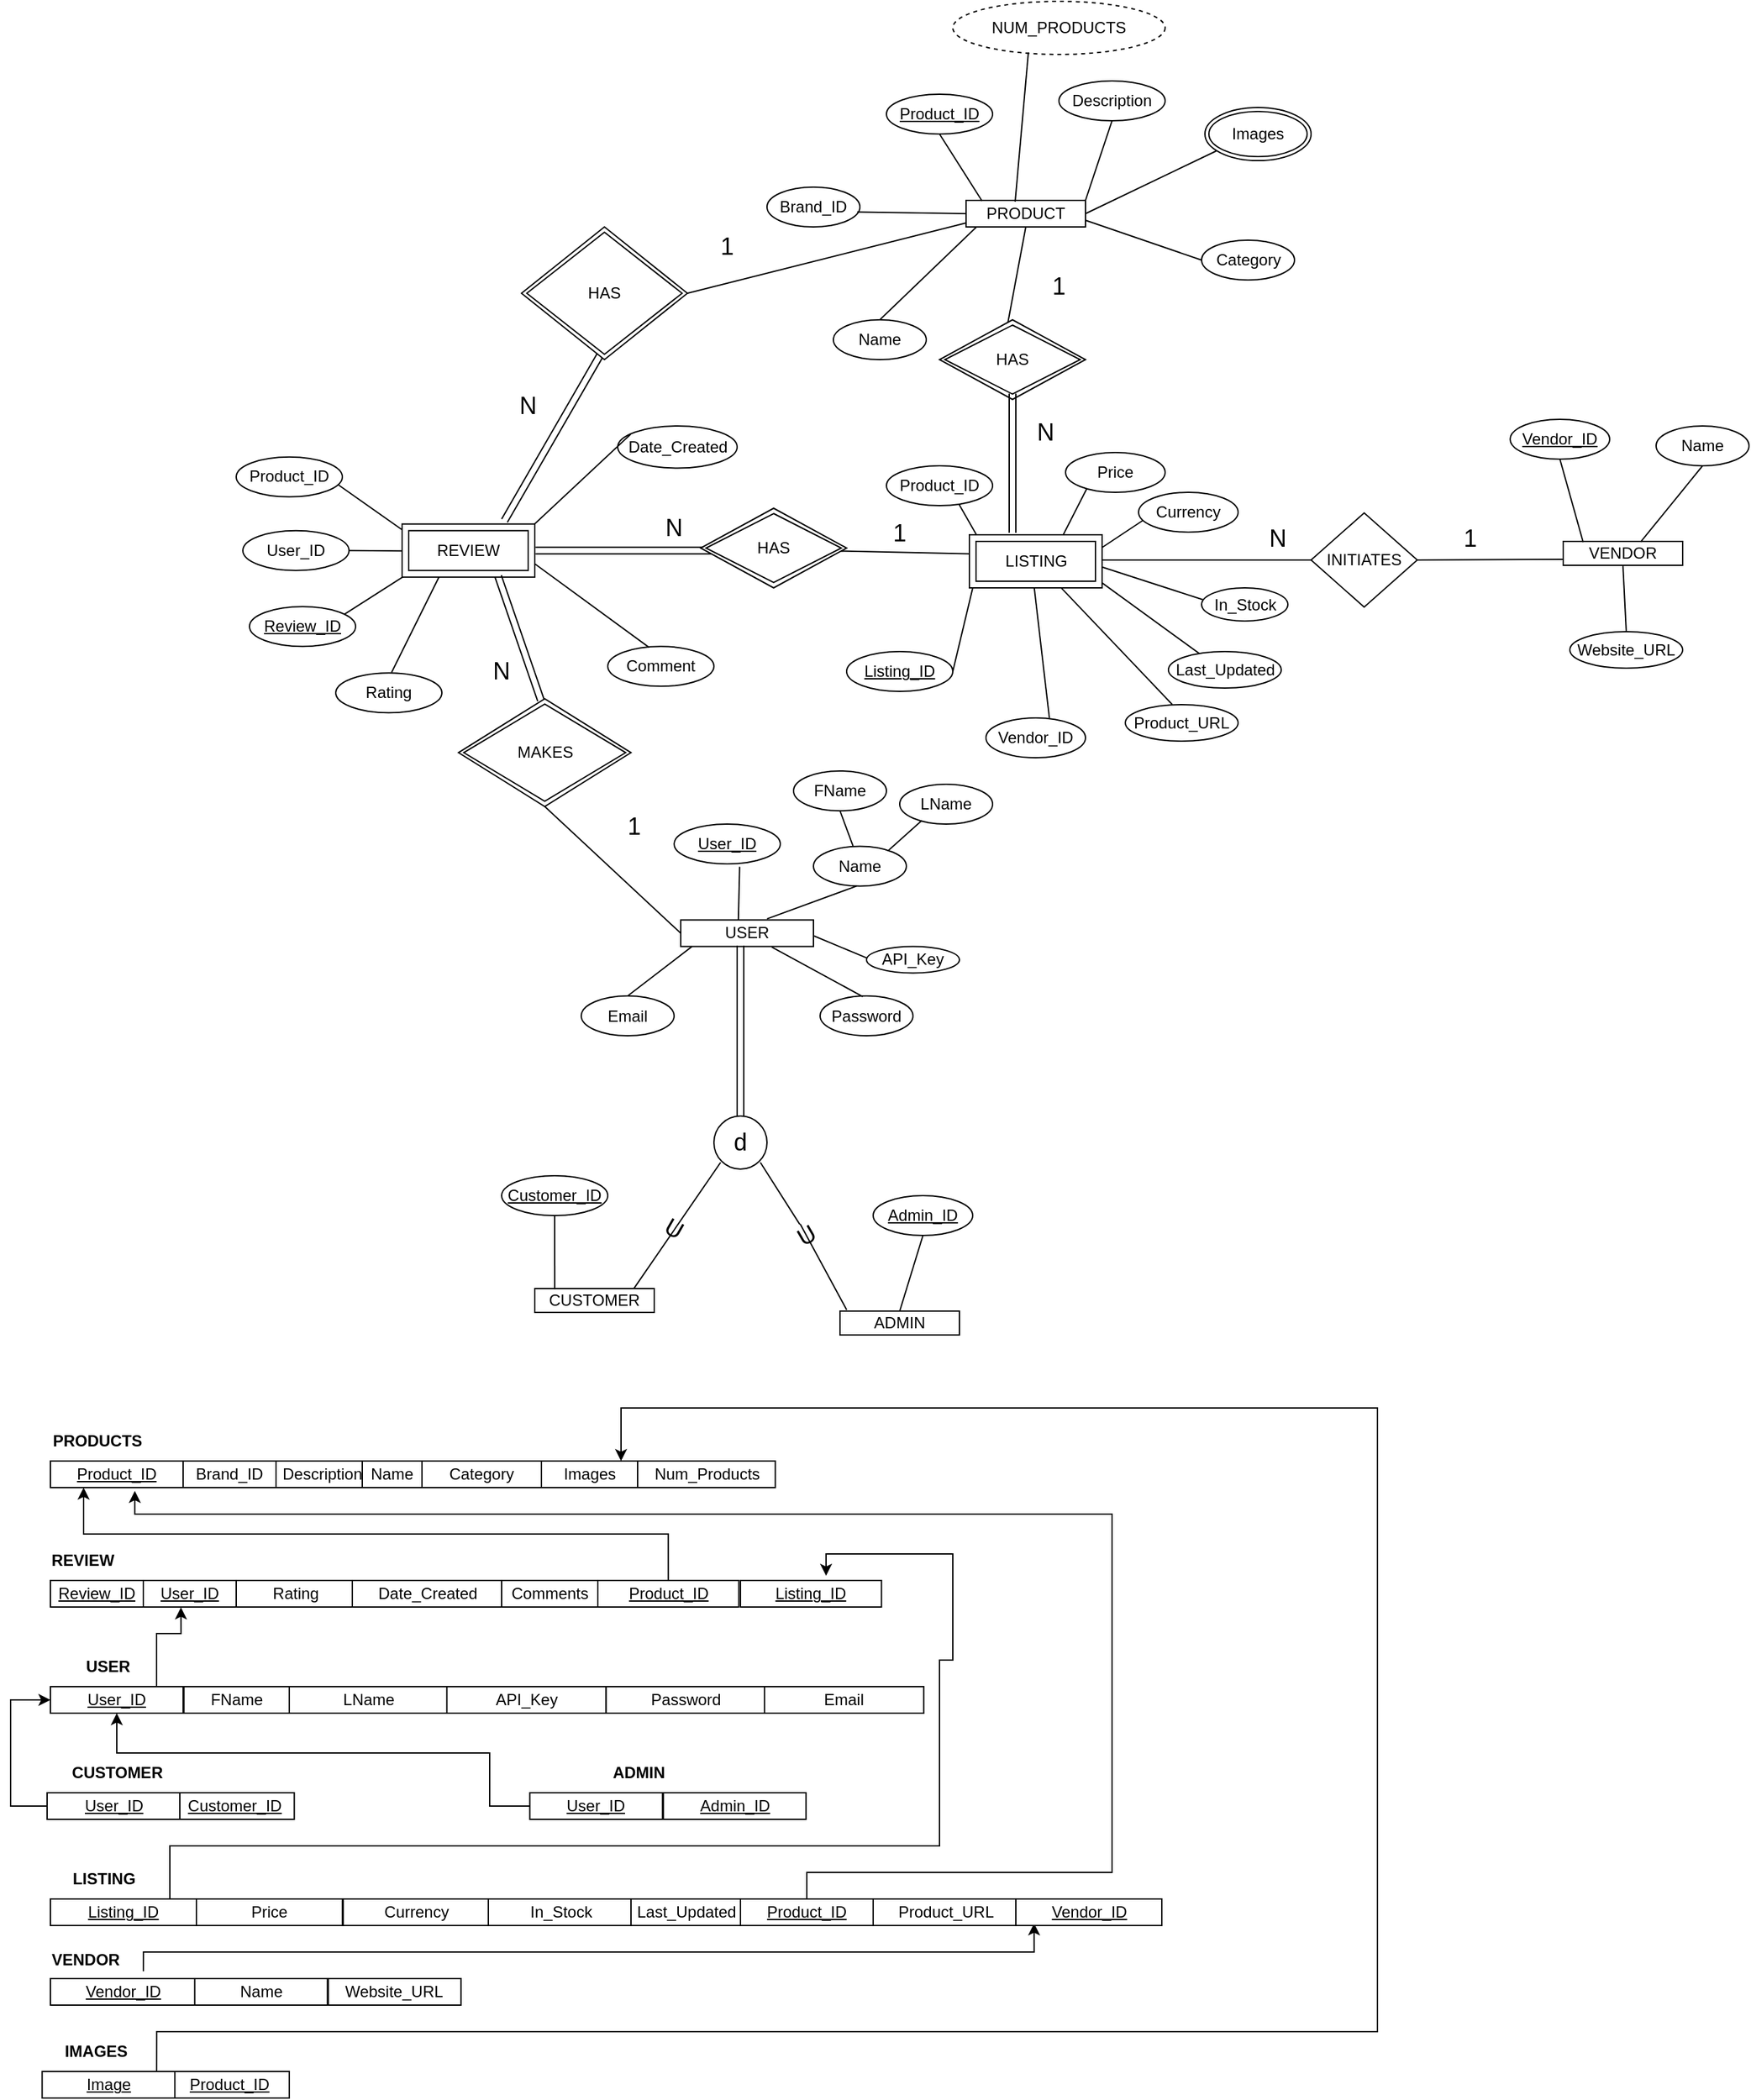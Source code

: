 <mxfile version="26.0.15">
  <diagram name="Page-1" id="gy7M4bmDHyXo7VOeL3Qt">
    <mxGraphModel dx="3241" dy="1296" grid="1" gridSize="10" guides="1" tooltips="1" connect="1" arrows="1" fold="1" page="1" pageScale="1" pageWidth="850" pageHeight="1100" math="0" shadow="0">
      <root>
        <mxCell id="0" />
        <mxCell id="1" parent="0" />
        <mxCell id="v6AVbfhbP2e-ezpRu952-1" value="PRODUCT" style="whiteSpace=wrap;html=1;align=center;" parent="1" vertex="1">
          <mxGeometry x="160" y="310" width="90" height="20" as="geometry" />
        </mxCell>
        <mxCell id="v6AVbfhbP2e-ezpRu952-5" value="VENDOR" style="whiteSpace=wrap;html=1;align=center;" parent="1" vertex="1">
          <mxGeometry x="610" y="567" width="90" height="18" as="geometry" />
        </mxCell>
        <mxCell id="v6AVbfhbP2e-ezpRu952-8" value="USER" style="whiteSpace=wrap;html=1;align=center;" parent="1" vertex="1">
          <mxGeometry x="-55" y="852.25" width="100" height="20" as="geometry" />
        </mxCell>
        <mxCell id="v6AVbfhbP2e-ezpRu952-13" value="&lt;u&gt;Product_ID&lt;/u&gt;" style="ellipse;whiteSpace=wrap;html=1;align=center;" parent="1" vertex="1">
          <mxGeometry x="100" y="230" width="80" height="30" as="geometry" />
        </mxCell>
        <mxCell id="v6AVbfhbP2e-ezpRu952-14" value="Name" style="ellipse;whiteSpace=wrap;html=1;align=center;direction=west;" parent="1" vertex="1">
          <mxGeometry x="60" y="400" width="70" height="30" as="geometry" />
        </mxCell>
        <mxCell id="v6AVbfhbP2e-ezpRu952-15" value="Description" style="ellipse;whiteSpace=wrap;html=1;align=center;" parent="1" vertex="1">
          <mxGeometry x="230" y="220" width="80" height="30" as="geometry" />
        </mxCell>
        <mxCell id="v6AVbfhbP2e-ezpRu952-16" value="Brand_ID" style="ellipse;whiteSpace=wrap;html=1;align=center;" parent="1" vertex="1">
          <mxGeometry x="10" y="300" width="70" height="30" as="geometry" />
        </mxCell>
        <mxCell id="v6AVbfhbP2e-ezpRu952-18" value="Images" style="ellipse;shape=doubleEllipse;margin=3;whiteSpace=wrap;html=1;align=center;" parent="1" vertex="1">
          <mxGeometry x="340" y="240" width="80" height="40" as="geometry" />
        </mxCell>
        <mxCell id="v6AVbfhbP2e-ezpRu952-19" value="Category" style="ellipse;whiteSpace=wrap;html=1;align=center;" parent="1" vertex="1">
          <mxGeometry x="337.5" y="340" width="70" height="30" as="geometry" />
        </mxCell>
        <mxCell id="v6AVbfhbP2e-ezpRu952-20" value="" style="endArrow=none;html=1;rounded=0;exitX=0.5;exitY=1;exitDx=0;exitDy=0;entryX=0.134;entryY=0.023;entryDx=0;entryDy=0;entryPerimeter=0;" parent="1" source="v6AVbfhbP2e-ezpRu952-13" target="v6AVbfhbP2e-ezpRu952-1" edge="1">
          <mxGeometry width="50" height="50" relative="1" as="geometry">
            <mxPoint x="260" y="290" as="sourcePoint" />
            <mxPoint x="150" y="390" as="targetPoint" />
          </mxGeometry>
        </mxCell>
        <mxCell id="v6AVbfhbP2e-ezpRu952-21" value="" style="endArrow=none;html=1;rounded=0;exitX=0.5;exitY=1;exitDx=0;exitDy=0;entryX=0.086;entryY=1.007;entryDx=0;entryDy=0;entryPerimeter=0;" parent="1" source="v6AVbfhbP2e-ezpRu952-14" target="v6AVbfhbP2e-ezpRu952-1" edge="1">
          <mxGeometry width="50" height="50" relative="1" as="geometry">
            <mxPoint x="160" y="330" as="sourcePoint" />
            <mxPoint x="200" y="375" as="targetPoint" />
          </mxGeometry>
        </mxCell>
        <mxCell id="v6AVbfhbP2e-ezpRu952-22" value="" style="endArrow=none;html=1;rounded=0;exitX=0.971;exitY=0.626;exitDx=0;exitDy=0;exitPerimeter=0;entryX=0;entryY=0.5;entryDx=0;entryDy=0;" parent="1" source="v6AVbfhbP2e-ezpRu952-16" target="v6AVbfhbP2e-ezpRu952-1" edge="1">
          <mxGeometry width="50" height="50" relative="1" as="geometry">
            <mxPoint x="100" y="385" as="sourcePoint" />
            <mxPoint x="140" y="430" as="targetPoint" />
          </mxGeometry>
        </mxCell>
        <mxCell id="v6AVbfhbP2e-ezpRu952-23" value="" style="endArrow=none;html=1;rounded=0;exitX=0.5;exitY=1;exitDx=0;exitDy=0;entryX=1;entryY=0;entryDx=0;entryDy=0;" parent="1" source="v6AVbfhbP2e-ezpRu952-15" target="v6AVbfhbP2e-ezpRu952-1" edge="1">
          <mxGeometry width="50" height="50" relative="1" as="geometry">
            <mxPoint x="140" y="375" as="sourcePoint" />
            <mxPoint x="180" y="420" as="targetPoint" />
          </mxGeometry>
        </mxCell>
        <mxCell id="v6AVbfhbP2e-ezpRu952-24" value="" style="endArrow=none;html=1;rounded=0;exitX=0.107;exitY=0.819;exitDx=0;exitDy=0;exitPerimeter=0;entryX=1;entryY=0.5;entryDx=0;entryDy=0;" parent="1" source="v6AVbfhbP2e-ezpRu952-18" target="v6AVbfhbP2e-ezpRu952-1" edge="1">
          <mxGeometry width="50" height="50" relative="1" as="geometry">
            <mxPoint x="150" y="385" as="sourcePoint" />
            <mxPoint x="190" y="430" as="targetPoint" />
          </mxGeometry>
        </mxCell>
        <mxCell id="v6AVbfhbP2e-ezpRu952-25" value="" style="endArrow=none;html=1;rounded=0;exitX=0;exitY=0.5;exitDx=0;exitDy=0;entryX=1;entryY=0.75;entryDx=0;entryDy=0;" parent="1" source="v6AVbfhbP2e-ezpRu952-19" target="v6AVbfhbP2e-ezpRu952-1" edge="1">
          <mxGeometry width="50" height="50" relative="1" as="geometry">
            <mxPoint x="160" y="395" as="sourcePoint" />
            <mxPoint x="200" y="440" as="targetPoint" />
          </mxGeometry>
        </mxCell>
        <mxCell id="v6AVbfhbP2e-ezpRu952-34" value="" style="endArrow=none;html=1;rounded=0;exitX=0.5;exitY=1;exitDx=0;exitDy=0;entryX=0.455;entryY=0.167;entryDx=0;entryDy=0;entryPerimeter=0;" parent="1" source="v6AVbfhbP2e-ezpRu952-1" target="dRxTLHc9FrEJbW88lifj-78" edge="1">
          <mxGeometry width="50" height="50" relative="1" as="geometry">
            <mxPoint x="215" y="340" as="sourcePoint" />
            <mxPoint x="200" y="400" as="targetPoint" />
          </mxGeometry>
        </mxCell>
        <mxCell id="v6AVbfhbP2e-ezpRu952-36" value="Product_ID" style="ellipse;whiteSpace=wrap;html=1;align=center;" parent="1" vertex="1">
          <mxGeometry x="100" y="510" width="80" height="30" as="geometry" />
        </mxCell>
        <mxCell id="v6AVbfhbP2e-ezpRu952-37" value="" style="endArrow=none;html=1;rounded=0;exitX=0.686;exitY=0.979;exitDx=0;exitDy=0;entryX=0.04;entryY=0.004;entryDx=0;entryDy=0;exitPerimeter=0;entryPerimeter=0;" parent="1" source="v6AVbfhbP2e-ezpRu952-36" edge="1">
          <mxGeometry width="50" height="50" relative="1" as="geometry">
            <mxPoint x="225" y="530" as="sourcePoint" />
            <mxPoint x="173.6" y="572.072" as="targetPoint" />
          </mxGeometry>
        </mxCell>
        <mxCell id="v6AVbfhbP2e-ezpRu952-38" value="&lt;u&gt;Listing_ID&lt;/u&gt;" style="ellipse;whiteSpace=wrap;html=1;align=center;" parent="1" vertex="1">
          <mxGeometry x="70" y="650" width="80" height="30" as="geometry" />
        </mxCell>
        <mxCell id="v6AVbfhbP2e-ezpRu952-39" value="" style="endArrow=none;html=1;rounded=0;exitX=1;exitY=0.5;exitDx=0;exitDy=0;entryX=-0.005;entryY=0.619;entryDx=0;entryDy=0;entryPerimeter=0;" parent="1" source="v6AVbfhbP2e-ezpRu952-38" edge="1">
          <mxGeometry width="50" height="50" relative="1" as="geometry">
            <mxPoint x="115" y="569" as="sourcePoint" />
            <mxPoint x="169.55" y="583.142" as="targetPoint" />
          </mxGeometry>
        </mxCell>
        <mxCell id="v6AVbfhbP2e-ezpRu952-40" value="" style="endArrow=none;html=1;rounded=0;exitX=0.637;exitY=0;exitDx=0;exitDy=0;exitPerimeter=0;" parent="1" source="v6AVbfhbP2e-ezpRu952-41" edge="1">
          <mxGeometry width="50" height="50" relative="1" as="geometry">
            <mxPoint x="204" y="620" as="sourcePoint" />
            <mxPoint x="210" y="590" as="targetPoint" />
          </mxGeometry>
        </mxCell>
        <mxCell id="v6AVbfhbP2e-ezpRu952-41" value="Vendor_ID" style="ellipse;whiteSpace=wrap;html=1;align=center;" parent="1" vertex="1">
          <mxGeometry x="175" y="700" width="75" height="30" as="geometry" />
        </mxCell>
        <mxCell id="v6AVbfhbP2e-ezpRu952-42" value="Price" style="ellipse;whiteSpace=wrap;html=1;align=center;" parent="1" vertex="1">
          <mxGeometry x="235" y="500" width="75" height="30" as="geometry" />
        </mxCell>
        <mxCell id="v6AVbfhbP2e-ezpRu952-43" value="" style="endArrow=none;html=1;rounded=0;entryX=0.212;entryY=0.912;entryDx=0;entryDy=0;exitX=0.648;exitY=-0.019;exitDx=0;exitDy=0;exitPerimeter=0;entryPerimeter=0;" parent="1" target="v6AVbfhbP2e-ezpRu952-42" edge="1">
          <mxGeometry width="50" height="50" relative="1" as="geometry">
            <mxPoint x="228.32" y="571.658" as="sourcePoint" />
            <mxPoint x="214" y="600" as="targetPoint" />
          </mxGeometry>
        </mxCell>
        <mxCell id="v6AVbfhbP2e-ezpRu952-44" value="" style="endArrow=none;html=1;rounded=0;exitX=1.002;exitY=0.063;exitDx=0;exitDy=0;entryX=0.067;entryY=0.667;entryDx=0;entryDy=0;entryPerimeter=0;exitPerimeter=0;" parent="1" target="v6AVbfhbP2e-ezpRu952-45" edge="1">
          <mxGeometry width="50" height="50" relative="1" as="geometry">
            <mxPoint x="260.18" y="573.134" as="sourcePoint" />
            <mxPoint x="300" y="570" as="targetPoint" />
          </mxGeometry>
        </mxCell>
        <mxCell id="v6AVbfhbP2e-ezpRu952-45" value="Currency" style="ellipse;whiteSpace=wrap;html=1;align=center;" parent="1" vertex="1">
          <mxGeometry x="290" y="530" width="75" height="30" as="geometry" />
        </mxCell>
        <mxCell id="v6AVbfhbP2e-ezpRu952-46" value="In_Stock" style="ellipse;whiteSpace=wrap;html=1;align=center;" parent="1" vertex="1">
          <mxGeometry x="337.5" y="602" width="65" height="25" as="geometry" />
        </mxCell>
        <mxCell id="v6AVbfhbP2e-ezpRu952-47" value="" style="endArrow=none;html=1;rounded=0;exitX=1;exitY=0.75;exitDx=0;exitDy=0;entryX=0.014;entryY=0.356;entryDx=0;entryDy=0;entryPerimeter=0;" parent="1" target="v6AVbfhbP2e-ezpRu952-46" edge="1">
          <mxGeometry width="50" height="50" relative="1" as="geometry">
            <mxPoint x="260" y="585.5" as="sourcePoint" />
            <mxPoint x="305" y="572" as="targetPoint" />
          </mxGeometry>
        </mxCell>
        <mxCell id="v6AVbfhbP2e-ezpRu952-48" value="Product_URL" style="ellipse;whiteSpace=wrap;html=1;align=center;" parent="1" vertex="1">
          <mxGeometry x="280" y="690" width="85" height="27.5" as="geometry" />
        </mxCell>
        <mxCell id="v6AVbfhbP2e-ezpRu952-49" value="" style="endArrow=none;html=1;rounded=0;entryX=0.562;entryY=1.019;entryDx=0;entryDy=0;entryPerimeter=0;exitX=0.416;exitY=-0.005;exitDx=0;exitDy=0;exitPerimeter=0;" parent="1" source="v6AVbfhbP2e-ezpRu952-48" edge="1">
          <mxGeometry width="50" height="50" relative="1" as="geometry">
            <mxPoint x="158" y="640" as="sourcePoint" />
            <mxPoint x="220.58" y="590.342" as="targetPoint" />
          </mxGeometry>
        </mxCell>
        <mxCell id="v6AVbfhbP2e-ezpRu952-51" value="Last_Updated" style="ellipse;whiteSpace=wrap;html=1;align=center;" parent="1" vertex="1">
          <mxGeometry x="312.5" y="650" width="85" height="27.5" as="geometry" />
        </mxCell>
        <mxCell id="v6AVbfhbP2e-ezpRu952-52" value="" style="endArrow=none;html=1;rounded=0;entryX=0.901;entryY=0.996;entryDx=0;entryDy=0;entryPerimeter=0;exitX=0.275;exitY=0.056;exitDx=0;exitDy=0;exitPerimeter=0;" parent="1" source="v6AVbfhbP2e-ezpRu952-51" edge="1">
          <mxGeometry width="50" height="50" relative="1" as="geometry">
            <mxPoint x="235" y="650" as="sourcePoint" />
            <mxPoint x="251.09" y="589.928" as="targetPoint" />
          </mxGeometry>
        </mxCell>
        <mxCell id="v6AVbfhbP2e-ezpRu952-53" value="INITIATES" style="rhombus;whiteSpace=wrap;html=1;direction=west;" parent="1" vertex="1">
          <mxGeometry x="420" y="545.5" width="80" height="71" as="geometry" />
        </mxCell>
        <mxCell id="v6AVbfhbP2e-ezpRu952-56" value="" style="endArrow=none;html=1;rounded=0;exitX=0;exitY=0.5;exitDx=0;exitDy=0;entryX=0;entryY=0.75;entryDx=0;entryDy=0;" parent="1" source="v6AVbfhbP2e-ezpRu952-53" target="v6AVbfhbP2e-ezpRu952-5" edge="1">
          <mxGeometry width="50" height="50" relative="1" as="geometry">
            <mxPoint x="500" y="585" as="sourcePoint" />
            <mxPoint x="660" y="585" as="targetPoint" />
          </mxGeometry>
        </mxCell>
        <mxCell id="v6AVbfhbP2e-ezpRu952-58" value="&lt;u&gt;Vendor_ID&lt;/u&gt;" style="ellipse;whiteSpace=wrap;html=1;align=center;" parent="1" vertex="1">
          <mxGeometry x="570" y="475" width="75" height="30" as="geometry" />
        </mxCell>
        <mxCell id="v6AVbfhbP2e-ezpRu952-59" value="Name" style="ellipse;whiteSpace=wrap;html=1;align=center;direction=west;" parent="1" vertex="1">
          <mxGeometry x="680" y="480" width="70" height="30" as="geometry" />
        </mxCell>
        <mxCell id="v6AVbfhbP2e-ezpRu952-60" value="Website_URL" style="ellipse;whiteSpace=wrap;html=1;align=center;" parent="1" vertex="1">
          <mxGeometry x="615" y="635" width="85" height="27.5" as="geometry" />
        </mxCell>
        <mxCell id="v6AVbfhbP2e-ezpRu952-61" value="" style="endArrow=none;html=1;rounded=0;entryX=0.5;entryY=1;entryDx=0;entryDy=0;exitX=0.167;exitY=0.033;exitDx=0;exitDy=0;exitPerimeter=0;" parent="1" source="v6AVbfhbP2e-ezpRu952-5" target="v6AVbfhbP2e-ezpRu952-58" edge="1">
          <mxGeometry width="50" height="50" relative="1" as="geometry">
            <mxPoint x="630" y="560" as="sourcePoint" />
            <mxPoint x="620" y="591" as="targetPoint" />
          </mxGeometry>
        </mxCell>
        <mxCell id="v6AVbfhbP2e-ezpRu952-62" value="" style="endArrow=none;html=1;rounded=0;entryX=0.5;entryY=0;entryDx=0;entryDy=0;exitX=0.648;exitY=0.027;exitDx=0;exitDy=0;exitPerimeter=0;" parent="1" source="v6AVbfhbP2e-ezpRu952-5" target="v6AVbfhbP2e-ezpRu952-59" edge="1">
          <mxGeometry width="50" height="50" relative="1" as="geometry">
            <mxPoint x="635" y="578" as="sourcePoint" />
            <mxPoint x="618" y="515" as="targetPoint" />
          </mxGeometry>
        </mxCell>
        <mxCell id="v6AVbfhbP2e-ezpRu952-63" value="" style="endArrow=none;html=1;rounded=0;entryX=0.5;entryY=0;entryDx=0;entryDy=0;exitX=0.5;exitY=1;exitDx=0;exitDy=0;" parent="1" source="v6AVbfhbP2e-ezpRu952-5" target="v6AVbfhbP2e-ezpRu952-60" edge="1">
          <mxGeometry width="50" height="50" relative="1" as="geometry">
            <mxPoint x="678" y="577" as="sourcePoint" />
            <mxPoint x="725" y="520" as="targetPoint" />
          </mxGeometry>
        </mxCell>
        <mxCell id="v6AVbfhbP2e-ezpRu952-70" value="" style="endArrow=none;html=1;rounded=0;entryX=0.5;entryY=1;entryDx=0;entryDy=0;exitX=0;exitY=0.5;exitDx=0;exitDy=0;" parent="1" source="v6AVbfhbP2e-ezpRu952-8" target="dRxTLHc9FrEJbW88lifj-70" edge="1">
          <mxGeometry width="50" height="50" relative="1" as="geometry">
            <mxPoint x="-140" y="947.75" as="sourcePoint" />
            <mxPoint x="-160" y="751" as="targetPoint" />
          </mxGeometry>
        </mxCell>
        <mxCell id="v6AVbfhbP2e-ezpRu952-71" value="Product_ID" style="ellipse;whiteSpace=wrap;html=1;align=center;" parent="1" vertex="1">
          <mxGeometry x="-390" y="503.38" width="80" height="30" as="geometry" />
        </mxCell>
        <mxCell id="v6AVbfhbP2e-ezpRu952-72" value="User_ID" style="ellipse;whiteSpace=wrap;html=1;align=center;" parent="1" vertex="1">
          <mxGeometry x="-385" y="558.88" width="80" height="30" as="geometry" />
        </mxCell>
        <mxCell id="v6AVbfhbP2e-ezpRu952-73" value="&lt;u&gt;Review_ID&lt;/u&gt;" style="ellipse;whiteSpace=wrap;html=1;align=center;" parent="1" vertex="1">
          <mxGeometry x="-380" y="616.13" width="80" height="30" as="geometry" />
        </mxCell>
        <mxCell id="v6AVbfhbP2e-ezpRu952-74" value="Rating" style="ellipse;whiteSpace=wrap;html=1;align=center;" parent="1" vertex="1">
          <mxGeometry x="-315" y="666.13" width="80" height="30" as="geometry" />
        </mxCell>
        <mxCell id="v6AVbfhbP2e-ezpRu952-75" value="Comment" style="ellipse;whiteSpace=wrap;html=1;align=center;" parent="1" vertex="1">
          <mxGeometry x="-110" y="646.13" width="80" height="30" as="geometry" />
        </mxCell>
        <mxCell id="v6AVbfhbP2e-ezpRu952-76" value="Date_Created" style="ellipse;whiteSpace=wrap;html=1;align=center;" parent="1" vertex="1">
          <mxGeometry x="-102.5" y="480" width="90" height="31.75" as="geometry" />
        </mxCell>
        <mxCell id="v6AVbfhbP2e-ezpRu952-77" value="" style="endArrow=none;html=1;rounded=0;exitX=0.958;exitY=0.692;exitDx=0;exitDy=0;exitPerimeter=0;entryX=0;entryY=0.25;entryDx=0;entryDy=0;" parent="1" source="v6AVbfhbP2e-ezpRu952-71" edge="1">
          <mxGeometry width="50" height="50" relative="1" as="geometry">
            <mxPoint x="-310.614" y="533.381" as="sourcePoint" />
            <mxPoint x="-255" y="565.255" as="targetPoint" />
          </mxGeometry>
        </mxCell>
        <mxCell id="v6AVbfhbP2e-ezpRu952-78" value="" style="endArrow=none;html=1;rounded=0;exitX=1;exitY=0.5;exitDx=0;exitDy=0;entryX=0.004;entryY=0.601;entryDx=0;entryDy=0;entryPerimeter=0;" parent="1" source="v6AVbfhbP2e-ezpRu952-72" edge="1">
          <mxGeometry width="50" height="50" relative="1" as="geometry">
            <mxPoint x="-303" y="534.13" as="sourcePoint" />
            <mxPoint x="-254.64" y="574.206" as="targetPoint" />
          </mxGeometry>
        </mxCell>
        <mxCell id="v6AVbfhbP2e-ezpRu952-79" value="" style="endArrow=none;html=1;rounded=0;exitX=0.896;exitY=0.189;exitDx=0;exitDy=0;entryX=0.051;entryY=1.016;entryDx=0;entryDy=0;entryPerimeter=0;exitPerimeter=0;" parent="1" source="v6AVbfhbP2e-ezpRu952-73" edge="1">
          <mxGeometry width="50" height="50" relative="1" as="geometry">
            <mxPoint x="-295" y="584.13" as="sourcePoint" />
            <mxPoint x="-250.41" y="584.788" as="targetPoint" />
          </mxGeometry>
        </mxCell>
        <mxCell id="v6AVbfhbP2e-ezpRu952-80" value="" style="endArrow=none;html=1;rounded=0;exitX=0.526;exitY=-0.012;exitDx=0;exitDy=0;exitPerimeter=0;entryX=0.25;entryY=1;entryDx=0;entryDy=0;" parent="1" source="v6AVbfhbP2e-ezpRu952-74" edge="1">
          <mxGeometry width="50" height="50" relative="1" as="geometry">
            <mxPoint x="-298" y="632.13" as="sourcePoint" />
            <mxPoint x="-232.5" y="584.38" as="targetPoint" />
          </mxGeometry>
        </mxCell>
        <mxCell id="v6AVbfhbP2e-ezpRu952-81" value="" style="endArrow=none;html=1;rounded=0;exitX=0.388;exitY=0.022;exitDx=0;exitDy=0;exitPerimeter=0;entryX=1;entryY=0.75;entryDx=0;entryDy=0;" parent="1" source="v6AVbfhbP2e-ezpRu952-75" target="dRxTLHc9FrEJbW88lifj-61" edge="1">
          <mxGeometry width="50" height="50" relative="1" as="geometry">
            <mxPoint x="-263" y="676.13" as="sourcePoint" />
            <mxPoint x="-165" y="578.005" as="targetPoint" />
          </mxGeometry>
        </mxCell>
        <mxCell id="v6AVbfhbP2e-ezpRu952-82" value="" style="endArrow=none;html=1;rounded=0;exitX=0.108;exitY=0.196;exitDx=0;exitDy=0;exitPerimeter=0;entryX=0.942;entryY=-0.009;entryDx=0;entryDy=0;entryPerimeter=0;" parent="1" source="v6AVbfhbP2e-ezpRu952-76" edge="1">
          <mxGeometry width="50" height="50" relative="1" as="geometry">
            <mxPoint x="-159" y="677.13" as="sourcePoint" />
            <mxPoint x="-170.22" y="558.65" as="targetPoint" />
          </mxGeometry>
        </mxCell>
        <mxCell id="v6AVbfhbP2e-ezpRu952-84" value="Name" style="ellipse;whiteSpace=wrap;html=1;align=center;direction=west;" parent="1" vertex="1">
          <mxGeometry x="45" y="796.75" width="70" height="30" as="geometry" />
        </mxCell>
        <mxCell id="v6AVbfhbP2e-ezpRu952-85" value="FName" style="ellipse;whiteSpace=wrap;html=1;align=center;direction=west;" parent="1" vertex="1">
          <mxGeometry x="30" y="740" width="70" height="30" as="geometry" />
        </mxCell>
        <mxCell id="v6AVbfhbP2e-ezpRu952-86" value="LName" style="ellipse;whiteSpace=wrap;html=1;align=center;direction=west;" parent="1" vertex="1">
          <mxGeometry x="110" y="750" width="70" height="30" as="geometry" />
        </mxCell>
        <mxCell id="v6AVbfhbP2e-ezpRu952-87" value="Email" style="ellipse;whiteSpace=wrap;html=1;align=center;direction=west;" parent="1" vertex="1">
          <mxGeometry x="-130" y="909.5" width="70" height="30" as="geometry" />
        </mxCell>
        <mxCell id="v6AVbfhbP2e-ezpRu952-88" value="Password" style="ellipse;whiteSpace=wrap;html=1;align=center;direction=west;" parent="1" vertex="1">
          <mxGeometry x="50" y="909.5" width="70" height="30" as="geometry" />
        </mxCell>
        <mxCell id="v6AVbfhbP2e-ezpRu952-90" value="" style="endArrow=none;html=1;rounded=0;entryX=0.534;entryY=0.002;entryDx=0;entryDy=0;entryPerimeter=0;exitX=0.65;exitY=-0.04;exitDx=0;exitDy=0;exitPerimeter=0;" parent="1" source="v6AVbfhbP2e-ezpRu952-8" target="v6AVbfhbP2e-ezpRu952-84" edge="1">
          <mxGeometry width="50" height="50" relative="1" as="geometry">
            <mxPoint x="-38" y="862.5" as="sourcePoint" />
            <mxPoint x="-69" y="809.5" as="targetPoint" />
          </mxGeometry>
        </mxCell>
        <mxCell id="v6AVbfhbP2e-ezpRu952-91" value="" style="endArrow=none;html=1;rounded=0;entryX=0.5;entryY=0;entryDx=0;entryDy=0;exitX=0.574;exitY=1.007;exitDx=0;exitDy=0;exitPerimeter=0;" parent="1" source="v6AVbfhbP2e-ezpRu952-84" target="v6AVbfhbP2e-ezpRu952-85" edge="1">
          <mxGeometry width="50" height="50" relative="1" as="geometry">
            <mxPoint x="20" y="861.5" as="sourcePoint" />
            <mxPoint x="28" y="836.5" as="targetPoint" />
          </mxGeometry>
        </mxCell>
        <mxCell id="v6AVbfhbP2e-ezpRu952-92" value="" style="endArrow=none;html=1;rounded=0;entryX=0.763;entryY=0.089;entryDx=0;entryDy=0;exitX=0.199;exitY=0.883;exitDx=0;exitDy=0;exitPerimeter=0;entryPerimeter=0;" parent="1" source="v6AVbfhbP2e-ezpRu952-84" target="v6AVbfhbP2e-ezpRu952-86" edge="1">
          <mxGeometry width="50" height="50" relative="1" as="geometry">
            <mxPoint x="25" y="806.5" as="sourcePoint" />
            <mxPoint x="10" y="770.5" as="targetPoint" />
          </mxGeometry>
        </mxCell>
        <mxCell id="v6AVbfhbP2e-ezpRu952-94" value="" style="endArrow=none;html=1;rounded=0;entryX=0.084;entryY=1.004;entryDx=0;entryDy=0;entryPerimeter=0;exitX=0.5;exitY=1;exitDx=0;exitDy=0;" parent="1" source="v6AVbfhbP2e-ezpRu952-87" target="v6AVbfhbP2e-ezpRu952-8" edge="1">
          <mxGeometry width="50" height="50" relative="1" as="geometry">
            <mxPoint x="20" y="861.5" as="sourcePoint" />
            <mxPoint x="28" y="836.5" as="targetPoint" />
          </mxGeometry>
        </mxCell>
        <mxCell id="v6AVbfhbP2e-ezpRu952-96" value="" style="endArrow=none;html=1;rounded=0;entryX=0.686;entryY=1.019;entryDx=0;entryDy=0;entryPerimeter=0;exitX=0.54;exitY=0.982;exitDx=0;exitDy=0;exitPerimeter=0;" parent="1" source="v6AVbfhbP2e-ezpRu952-88" target="v6AVbfhbP2e-ezpRu952-8" edge="1">
          <mxGeometry width="50" height="50" relative="1" as="geometry">
            <mxPoint x="-50" y="919.5" as="sourcePoint" />
            <mxPoint x="-37" y="882.5" as="targetPoint" />
          </mxGeometry>
        </mxCell>
        <mxCell id="v6AVbfhbP2e-ezpRu952-97" value="API_Key" style="ellipse;whiteSpace=wrap;html=1;align=center;direction=west;" parent="1" vertex="1">
          <mxGeometry x="85" y="872.25" width="70" height="20" as="geometry" />
        </mxCell>
        <mxCell id="v6AVbfhbP2e-ezpRu952-98" value="" style="endArrow=none;html=1;rounded=0;entryX=1.003;entryY=0.601;entryDx=0;entryDy=0;entryPerimeter=0;exitX=0.996;exitY=0.564;exitDx=0;exitDy=0;exitPerimeter=0;" parent="1" source="v6AVbfhbP2e-ezpRu952-97" target="v6AVbfhbP2e-ezpRu952-8" edge="1">
          <mxGeometry width="50" height="50" relative="1" as="geometry">
            <mxPoint x="47" y="930.5" as="sourcePoint" />
            <mxPoint x="24" y="882.5" as="targetPoint" />
          </mxGeometry>
        </mxCell>
        <mxCell id="dRxTLHc9FrEJbW88lifj-1" value="&lt;font style=&quot;font-size: 18px;&quot;&gt;1&lt;/font&gt;" style="text;html=1;align=center;verticalAlign=middle;whiteSpace=wrap;rounded=0;" parent="1" vertex="1">
          <mxGeometry x="-120" y="766.75" width="60" height="30" as="geometry" />
        </mxCell>
        <mxCell id="dRxTLHc9FrEJbW88lifj-2" value="&lt;font style=&quot;font-size: 18px;&quot;&gt;N&lt;/font&gt;" style="text;html=1;align=center;verticalAlign=middle;whiteSpace=wrap;rounded=0;" parent="1" vertex="1">
          <mxGeometry x="-200" y="450" width="60" height="30" as="geometry" />
        </mxCell>
        <mxCell id="dRxTLHc9FrEJbW88lifj-3" value="&lt;font style=&quot;font-size: 18px;&quot;&gt;N&lt;/font&gt;" style="text;html=1;align=center;verticalAlign=middle;whiteSpace=wrap;rounded=0;" parent="1" vertex="1">
          <mxGeometry x="190" y="470" width="60" height="30" as="geometry" />
        </mxCell>
        <mxCell id="dRxTLHc9FrEJbW88lifj-7" value="&lt;font style=&quot;font-size: 18px;&quot;&gt;1&lt;/font&gt;" style="text;html=1;align=center;verticalAlign=middle;whiteSpace=wrap;rounded=0;" parent="1" vertex="1">
          <mxGeometry x="200" y="360" width="60" height="30" as="geometry" />
        </mxCell>
        <mxCell id="dRxTLHc9FrEJbW88lifj-12" value="" style="endArrow=none;html=1;rounded=0;entryX=1;entryY=0.5;entryDx=0;entryDy=0;" parent="1" target="dRxTLHc9FrEJbW88lifj-75" edge="1">
          <mxGeometry width="50" height="50" relative="1" as="geometry">
            <mxPoint x="160" y="327" as="sourcePoint" />
            <mxPoint x="-30" y="390" as="targetPoint" />
          </mxGeometry>
        </mxCell>
        <mxCell id="dRxTLHc9FrEJbW88lifj-13" value="&lt;font style=&quot;font-size: 18px;&quot;&gt;1&lt;/font&gt;" style="text;html=1;align=center;verticalAlign=middle;whiteSpace=wrap;rounded=0;" parent="1" vertex="1">
          <mxGeometry x="-50" y="330" width="60" height="30" as="geometry" />
        </mxCell>
        <mxCell id="dRxTLHc9FrEJbW88lifj-14" value="&lt;font style=&quot;font-size: 18px;&quot;&gt;N&lt;/font&gt;" style="text;html=1;align=center;verticalAlign=middle;whiteSpace=wrap;rounded=0;" parent="1" vertex="1">
          <mxGeometry x="-220" y="650" width="60" height="30" as="geometry" />
        </mxCell>
        <mxCell id="dRxTLHc9FrEJbW88lifj-16" value="" style="endArrow=none;html=1;rounded=0;entryX=0;entryY=0.5;entryDx=0;entryDy=0;exitX=0;exitY=0.25;exitDx=0;exitDy=0;" parent="1" source="dRxTLHc9FrEJbW88lifj-73" edge="1">
          <mxGeometry width="50" height="50" relative="1" as="geometry">
            <mxPoint x="-110" y="460" as="sourcePoint" />
            <mxPoint x="50" y="576" as="targetPoint" />
          </mxGeometry>
        </mxCell>
        <mxCell id="dRxTLHc9FrEJbW88lifj-17" value="&lt;font style=&quot;font-size: 18px;&quot;&gt;1&lt;/font&gt;" style="text;html=1;align=center;verticalAlign=middle;whiteSpace=wrap;rounded=0;" parent="1" vertex="1">
          <mxGeometry x="80" y="545.5" width="60" height="30" as="geometry" />
        </mxCell>
        <mxCell id="dRxTLHc9FrEJbW88lifj-18" value="&lt;font style=&quot;font-size: 18px;&quot;&gt;N&lt;/font&gt;" style="text;html=1;align=center;verticalAlign=middle;whiteSpace=wrap;rounded=0;" parent="1" vertex="1">
          <mxGeometry x="-90" y="542" width="60" height="30" as="geometry" />
        </mxCell>
        <mxCell id="dRxTLHc9FrEJbW88lifj-20" value="" style="endArrow=none;html=1;rounded=0;exitX=1;exitY=0.5;exitDx=0;exitDy=0;entryX=1;entryY=0.5;entryDx=0;entryDy=0;" parent="1" target="v6AVbfhbP2e-ezpRu952-53" edge="1">
          <mxGeometry width="50" height="50" relative="1" as="geometry">
            <mxPoint x="260" y="581" as="sourcePoint" />
            <mxPoint x="440" y="581" as="targetPoint" />
          </mxGeometry>
        </mxCell>
        <mxCell id="dRxTLHc9FrEJbW88lifj-21" value="&lt;font style=&quot;font-size: 18px;&quot;&gt;N&lt;/font&gt;" style="text;html=1;align=center;verticalAlign=middle;whiteSpace=wrap;rounded=0;" parent="1" vertex="1">
          <mxGeometry x="365" y="550" width="60" height="30" as="geometry" />
        </mxCell>
        <mxCell id="dRxTLHc9FrEJbW88lifj-22" value="&lt;font style=&quot;font-size: 18px;&quot;&gt;1&lt;/font&gt;" style="text;html=1;align=center;verticalAlign=middle;whiteSpace=wrap;rounded=0;" parent="1" vertex="1">
          <mxGeometry x="510" y="550" width="60" height="30" as="geometry" />
        </mxCell>
        <mxCell id="dRxTLHc9FrEJbW88lifj-28" value="" style="shape=partialRectangle;whiteSpace=wrap;html=1;top=0;bottom=0;fillColor=none;" parent="1" vertex="1">
          <mxGeometry x="-12.5" y="872.25" width="5" height="137.75" as="geometry" />
        </mxCell>
        <mxCell id="dRxTLHc9FrEJbW88lifj-32" value="" style="ellipse;whiteSpace=wrap;html=1;aspect=fixed;" parent="1" vertex="1">
          <mxGeometry x="-30" y="1000" width="40" height="40" as="geometry" />
        </mxCell>
        <mxCell id="dRxTLHc9FrEJbW88lifj-33" value="&lt;font style=&quot;font-size: 18px;&quot;&gt;d&lt;/font&gt;" style="text;html=1;align=center;verticalAlign=middle;whiteSpace=wrap;rounded=0;" parent="1" vertex="1">
          <mxGeometry x="-40" y="1005" width="60" height="30" as="geometry" />
        </mxCell>
        <mxCell id="dRxTLHc9FrEJbW88lifj-34" value="" style="endArrow=none;html=1;rounded=0;entryX=0.5;entryY=0;entryDx=0;entryDy=0;" parent="1" source="dRxTLHc9FrEJbW88lifj-47" edge="1">
          <mxGeometry width="50" height="50" relative="1" as="geometry">
            <mxPoint x="70" y="1146" as="sourcePoint" />
            <mxPoint x="5" y="1035" as="targetPoint" />
          </mxGeometry>
        </mxCell>
        <mxCell id="dRxTLHc9FrEJbW88lifj-35" value="" style="endArrow=none;html=1;rounded=0;entryX=0.25;entryY=1;entryDx=0;entryDy=0;exitX=0.816;exitY=0.101;exitDx=0;exitDy=0;exitPerimeter=0;" parent="1" source="dRxTLHc9FrEJbW88lifj-58" target="dRxTLHc9FrEJbW88lifj-33" edge="1">
          <mxGeometry width="50" height="50" relative="1" as="geometry">
            <mxPoint x="-100" y="1150" as="sourcePoint" />
            <mxPoint x="15" y="1045" as="targetPoint" />
          </mxGeometry>
        </mxCell>
        <mxCell id="dRxTLHc9FrEJbW88lifj-36" value="ADMIN" style="whiteSpace=wrap;html=1;align=center;" parent="1" vertex="1">
          <mxGeometry x="65" y="1147" width="90" height="18" as="geometry" />
        </mxCell>
        <mxCell id="dRxTLHc9FrEJbW88lifj-37" value="&lt;u&gt;Admin_ID&lt;/u&gt;" style="ellipse;whiteSpace=wrap;html=1;align=center;" parent="1" vertex="1">
          <mxGeometry x="90" y="1060" width="75" height="30" as="geometry" />
        </mxCell>
        <mxCell id="dRxTLHc9FrEJbW88lifj-40" value="" style="endArrow=none;html=1;rounded=0;entryX=0.5;entryY=1;entryDx=0;entryDy=0;exitX=0.5;exitY=0;exitDx=0;exitDy=0;" parent="1" source="dRxTLHc9FrEJbW88lifj-36" target="dRxTLHc9FrEJbW88lifj-37" edge="1">
          <mxGeometry width="50" height="50" relative="1" as="geometry">
            <mxPoint x="85" y="1140" as="sourcePoint" />
            <mxPoint x="75" y="1171" as="targetPoint" />
          </mxGeometry>
        </mxCell>
        <mxCell id="dRxTLHc9FrEJbW88lifj-43" value="&lt;font style=&quot;font-size: 18px;&quot;&gt;U&lt;/font&gt;" style="text;html=1;align=center;verticalAlign=middle;whiteSpace=wrap;rounded=0;rotation=30;" parent="1" vertex="1">
          <mxGeometry x="-80" y="1075" width="40" height="20" as="geometry" />
        </mxCell>
        <mxCell id="dRxTLHc9FrEJbW88lifj-57" value="" style="endArrow=none;html=1;rounded=0;entryX=0.5;entryY=0;entryDx=0;entryDy=0;" parent="1" target="dRxTLHc9FrEJbW88lifj-47" edge="1">
          <mxGeometry width="50" height="50" relative="1" as="geometry">
            <mxPoint x="70" y="1146" as="sourcePoint" />
            <mxPoint x="5" y="1035" as="targetPoint" />
          </mxGeometry>
        </mxCell>
        <mxCell id="dRxTLHc9FrEJbW88lifj-47" value="&lt;font style=&quot;font-size: 18px;&quot;&gt;U&lt;/font&gt;" style="text;html=1;align=center;verticalAlign=middle;whiteSpace=wrap;rounded=0;rotation=-30;" parent="1" vertex="1">
          <mxGeometry x="20" y="1080" width="40" height="20" as="geometry" />
        </mxCell>
        <mxCell id="dRxTLHc9FrEJbW88lifj-58" value="CUSTOMER" style="whiteSpace=wrap;html=1;align=center;" parent="1" vertex="1">
          <mxGeometry x="-165" y="1130" width="90" height="18" as="geometry" />
        </mxCell>
        <mxCell id="dRxTLHc9FrEJbW88lifj-59" value="&lt;u&gt;Customer_ID&lt;/u&gt;" style="ellipse;whiteSpace=wrap;html=1;align=center;" parent="1" vertex="1">
          <mxGeometry x="-190" y="1045" width="80" height="30" as="geometry" />
        </mxCell>
        <mxCell id="dRxTLHc9FrEJbW88lifj-60" value="" style="endArrow=none;html=1;rounded=0;entryX=0.5;entryY=1;entryDx=0;entryDy=0;exitX=0.167;exitY=0.033;exitDx=0;exitDy=0;exitPerimeter=0;" parent="1" source="dRxTLHc9FrEJbW88lifj-58" target="dRxTLHc9FrEJbW88lifj-59" edge="1">
          <mxGeometry width="50" height="50" relative="1" as="geometry">
            <mxPoint x="-165" y="1140" as="sourcePoint" />
            <mxPoint x="-175" y="1171" as="targetPoint" />
          </mxGeometry>
        </mxCell>
        <mxCell id="dRxTLHc9FrEJbW88lifj-61" value="REVIEW" style="shape=ext;margin=3;double=1;whiteSpace=wrap;html=1;align=center;" parent="1" vertex="1">
          <mxGeometry x="-265" y="553.88" width="100" height="40" as="geometry" />
        </mxCell>
        <mxCell id="dRxTLHc9FrEJbW88lifj-62" value="" style="shape=partialRectangle;whiteSpace=wrap;html=1;top=0;bottom=0;fillColor=none;rotation=30;" parent="1" vertex="1">
          <mxGeometry x="-153.69" y="415.22" width="5" height="145.4" as="geometry" />
        </mxCell>
        <mxCell id="dRxTLHc9FrEJbW88lifj-66" value="" style="shape=partialRectangle;whiteSpace=wrap;html=1;top=0;bottom=0;fillColor=none;rotation=90;" parent="1" vertex="1">
          <mxGeometry x="-97.5" y="505" width="5" height="137.75" as="geometry" />
        </mxCell>
        <mxCell id="dRxTLHc9FrEJbW88lifj-68" value="" style="shape=partialRectangle;whiteSpace=wrap;html=1;top=0;bottom=0;fillColor=none;rotation=161;" parent="1" vertex="1">
          <mxGeometry x="-179.01" y="591.09" width="5" height="97.75" as="geometry" />
        </mxCell>
        <mxCell id="dRxTLHc9FrEJbW88lifj-70" value="MAKES" style="shape=rhombus;double=1;perimeter=rhombusPerimeter;whiteSpace=wrap;html=1;align=center;" parent="1" vertex="1">
          <mxGeometry x="-222.5" y="685.59" width="130" height="81.16" as="geometry" />
        </mxCell>
        <mxCell id="dRxTLHc9FrEJbW88lifj-74" value="" style="endArrow=none;html=1;rounded=0;entryX=0;entryY=0.5;entryDx=0;entryDy=0;exitX=0;exitY=0.25;exitDx=0;exitDy=0;" parent="1" target="dRxTLHc9FrEJbW88lifj-73" edge="1">
          <mxGeometry width="50" height="50" relative="1" as="geometry">
            <mxPoint x="170" y="576.5" as="sourcePoint" />
            <mxPoint x="50" y="576" as="targetPoint" />
          </mxGeometry>
        </mxCell>
        <mxCell id="dRxTLHc9FrEJbW88lifj-73" value="HAS" style="shape=rhombus;double=1;perimeter=rhombusPerimeter;whiteSpace=wrap;html=1;align=center;" parent="1" vertex="1">
          <mxGeometry x="-40" y="542" width="110" height="60" as="geometry" />
        </mxCell>
        <mxCell id="dRxTLHc9FrEJbW88lifj-75" value="HAS" style="shape=rhombus;double=1;perimeter=rhombusPerimeter;whiteSpace=wrap;html=1;align=center;" parent="1" vertex="1">
          <mxGeometry x="-175" y="330" width="125" height="100" as="geometry" />
        </mxCell>
        <mxCell id="dRxTLHc9FrEJbW88lifj-77" value="LISTING" style="shape=ext;margin=3;double=1;whiteSpace=wrap;html=1;align=center;" parent="1" vertex="1">
          <mxGeometry x="162.5" y="562" width="100" height="40" as="geometry" />
        </mxCell>
        <mxCell id="dRxTLHc9FrEJbW88lifj-78" value="HAS" style="shape=rhombus;double=1;perimeter=rhombusPerimeter;whiteSpace=wrap;html=1;align=center;" parent="1" vertex="1">
          <mxGeometry x="140" y="400" width="110" height="60" as="geometry" />
        </mxCell>
        <mxCell id="dRxTLHc9FrEJbW88lifj-79" value="" style="shape=partialRectangle;whiteSpace=wrap;html=1;top=0;bottom=0;fillColor=none;" parent="1" vertex="1">
          <mxGeometry x="192.5" y="456.13" width="5" height="103.87" as="geometry" />
        </mxCell>
        <mxCell id="dRxTLHc9FrEJbW88lifj-81" value="NUM_PRODUCTS" style="ellipse;whiteSpace=wrap;html=1;align=center;dashed=1;" parent="1" vertex="1">
          <mxGeometry x="150" y="160" width="160" height="40" as="geometry" />
        </mxCell>
        <mxCell id="dRxTLHc9FrEJbW88lifj-82" value="" style="endArrow=none;html=1;rounded=0;exitX=0.356;exitY=0.962;exitDx=0;exitDy=0;entryX=0.411;entryY=0.05;entryDx=0;entryDy=0;entryPerimeter=0;exitPerimeter=0;" parent="1" source="dRxTLHc9FrEJbW88lifj-81" target="v6AVbfhbP2e-ezpRu952-1" edge="1">
          <mxGeometry width="50" height="50" relative="1" as="geometry">
            <mxPoint x="150" y="270" as="sourcePoint" />
            <mxPoint x="182" y="320" as="targetPoint" />
          </mxGeometry>
        </mxCell>
        <mxCell id="JFSD5BFborrNH-VHxR0L-1" value="&lt;b&gt;PRODUCTS&lt;/b&gt;" style="text;html=1;align=center;verticalAlign=middle;resizable=0;points=[];autosize=1;strokeColor=none;fillColor=none;" vertex="1" parent="1">
          <mxGeometry x="-540" y="1230" width="90" height="30" as="geometry" />
        </mxCell>
        <mxCell id="JFSD5BFborrNH-VHxR0L-2" value="&lt;b&gt;REVIEW&lt;/b&gt;" style="text;html=1;align=center;verticalAlign=middle;resizable=0;points=[];autosize=1;strokeColor=none;fillColor=none;" vertex="1" parent="1">
          <mxGeometry x="-541.25" y="1320" width="70" height="30" as="geometry" />
        </mxCell>
        <mxCell id="JFSD5BFborrNH-VHxR0L-3" value="&lt;b&gt;USER&lt;/b&gt;" style="text;html=1;align=center;verticalAlign=middle;resizable=0;points=[];autosize=1;strokeColor=none;fillColor=none;" vertex="1" parent="1">
          <mxGeometry x="-517.5" y="1400" width="60" height="30" as="geometry" />
        </mxCell>
        <mxCell id="JFSD5BFborrNH-VHxR0L-4" value="&lt;b&gt;CUSTOMER&lt;/b&gt;" style="text;html=1;align=center;verticalAlign=middle;resizable=0;points=[];autosize=1;strokeColor=none;fillColor=none;" vertex="1" parent="1">
          <mxGeometry x="-525" y="1480" width="90" height="30" as="geometry" />
        </mxCell>
        <mxCell id="JFSD5BFborrNH-VHxR0L-5" value="&lt;b&gt;ADMIN&lt;/b&gt;" style="text;html=1;align=center;verticalAlign=middle;resizable=0;points=[];autosize=1;strokeColor=none;fillColor=none;" vertex="1" parent="1">
          <mxGeometry x="-117.5" y="1480" width="60" height="30" as="geometry" />
        </mxCell>
        <mxCell id="JFSD5BFborrNH-VHxR0L-6" value="&lt;b&gt;LISTING&lt;/b&gt;" style="text;html=1;align=center;verticalAlign=middle;resizable=0;points=[];autosize=1;strokeColor=none;fillColor=none;" vertex="1" parent="1">
          <mxGeometry x="-525" y="1560" width="70" height="30" as="geometry" />
        </mxCell>
        <mxCell id="JFSD5BFborrNH-VHxR0L-12" value="&lt;u&gt;Product_ID&lt;/u&gt;" style="rounded=0;whiteSpace=wrap;html=1;" vertex="1" parent="1">
          <mxGeometry x="-530" y="1260" width="100" height="20" as="geometry" />
        </mxCell>
        <mxCell id="JFSD5BFborrNH-VHxR0L-13" value="Brand_ID" style="rounded=0;whiteSpace=wrap;html=1;" vertex="1" parent="1">
          <mxGeometry x="-430" y="1260" width="70" height="20" as="geometry" />
        </mxCell>
        <mxCell id="JFSD5BFborrNH-VHxR0L-14" value="Description" style="rounded=0;whiteSpace=wrap;html=1;" vertex="1" parent="1">
          <mxGeometry x="-360" y="1260" width="70" height="20" as="geometry" />
        </mxCell>
        <mxCell id="JFSD5BFborrNH-VHxR0L-15" value="Name" style="rounded=0;whiteSpace=wrap;html=1;" vertex="1" parent="1">
          <mxGeometry x="-295" y="1260" width="45" height="20" as="geometry" />
        </mxCell>
        <mxCell id="JFSD5BFborrNH-VHxR0L-16" value="Category" style="rounded=0;whiteSpace=wrap;html=1;" vertex="1" parent="1">
          <mxGeometry x="-250" y="1260" width="90" height="20" as="geometry" />
        </mxCell>
        <mxCell id="JFSD5BFborrNH-VHxR0L-18" value="Images" style="rounded=0;whiteSpace=wrap;html=1;" vertex="1" parent="1">
          <mxGeometry x="-160" y="1260" width="72.5" height="20" as="geometry" />
        </mxCell>
        <mxCell id="JFSD5BFborrNH-VHxR0L-19" value="Num_Products" style="rounded=0;whiteSpace=wrap;html=1;" vertex="1" parent="1">
          <mxGeometry x="-87.5" y="1260" width="103.75" height="20" as="geometry" />
        </mxCell>
        <mxCell id="JFSD5BFborrNH-VHxR0L-22" value="&lt;u&gt;Review_ID&lt;/u&gt;" style="rounded=0;whiteSpace=wrap;html=1;" vertex="1" parent="1">
          <mxGeometry x="-530" y="1350" width="70" height="20" as="geometry" />
        </mxCell>
        <mxCell id="JFSD5BFborrNH-VHxR0L-23" value="&lt;u&gt;User_ID&lt;/u&gt;" style="rounded=0;whiteSpace=wrap;html=1;" vertex="1" parent="1">
          <mxGeometry x="-460" y="1350" width="70" height="20" as="geometry" />
        </mxCell>
        <mxCell id="JFSD5BFborrNH-VHxR0L-24" value="Rating" style="rounded=0;whiteSpace=wrap;html=1;" vertex="1" parent="1">
          <mxGeometry x="-390" y="1350" width="90" height="20" as="geometry" />
        </mxCell>
        <mxCell id="JFSD5BFborrNH-VHxR0L-25" value="Date_Created" style="rounded=0;whiteSpace=wrap;html=1;" vertex="1" parent="1">
          <mxGeometry x="-302.5" y="1350" width="112.5" height="20" as="geometry" />
        </mxCell>
        <mxCell id="JFSD5BFborrNH-VHxR0L-26" value="Comments" style="rounded=0;whiteSpace=wrap;html=1;" vertex="1" parent="1">
          <mxGeometry x="-190" y="1350" width="72.5" height="20" as="geometry" />
        </mxCell>
        <mxCell id="JFSD5BFborrNH-VHxR0L-27" style="edgeStyle=orthogonalEdgeStyle;rounded=0;orthogonalLoop=1;jettySize=auto;html=1;exitX=0.5;exitY=0;exitDx=0;exitDy=0;entryX=0.25;entryY=1;entryDx=0;entryDy=0;" edge="1" parent="1" source="JFSD5BFborrNH-VHxR0L-28" target="JFSD5BFborrNH-VHxR0L-12">
          <mxGeometry relative="1" as="geometry" />
        </mxCell>
        <mxCell id="JFSD5BFborrNH-VHxR0L-28" value="&lt;u&gt;Product_ID&lt;/u&gt;" style="rounded=0;whiteSpace=wrap;html=1;" vertex="1" parent="1">
          <mxGeometry x="-117.5" y="1350" width="106.25" height="20" as="geometry" />
        </mxCell>
        <mxCell id="JFSD5BFborrNH-VHxR0L-29" style="edgeStyle=orthogonalEdgeStyle;rounded=0;orthogonalLoop=1;jettySize=auto;html=1;exitX=1;exitY=0.5;exitDx=0;exitDy=0;entryX=0.405;entryY=1.014;entryDx=0;entryDy=0;entryPerimeter=0;" edge="1" parent="1" target="JFSD5BFborrNH-VHxR0L-23">
          <mxGeometry relative="1" as="geometry">
            <mxPoint x="-410" y="1380" as="targetPoint" />
            <mxPoint x="-453.5" y="1439.94" as="sourcePoint" />
            <Array as="points">
              <mxPoint x="-454" y="1430" />
              <mxPoint x="-450" y="1430" />
              <mxPoint x="-450" y="1390" />
              <mxPoint x="-432" y="1390" />
            </Array>
          </mxGeometry>
        </mxCell>
        <mxCell id="JFSD5BFborrNH-VHxR0L-30" value="&lt;u&gt;User_ID&lt;/u&gt;" style="rounded=0;whiteSpace=wrap;html=1;" vertex="1" parent="1">
          <mxGeometry x="-530" y="1430" width="100" height="20" as="geometry" />
        </mxCell>
        <mxCell id="JFSD5BFborrNH-VHxR0L-31" value="&lt;u&gt;Customer_ID&lt;/u&gt;" style="rounded=0;whiteSpace=wrap;html=1;" vertex="1" parent="1">
          <mxGeometry x="-436.25" y="1510" width="90" height="20" as="geometry" />
        </mxCell>
        <mxCell id="JFSD5BFborrNH-VHxR0L-34" value="&lt;u&gt;Admin_ID&lt;/u&gt;" style="rounded=0;whiteSpace=wrap;html=1;" vertex="1" parent="1">
          <mxGeometry x="-68.13" y="1510" width="107.5" height="20" as="geometry" />
        </mxCell>
        <mxCell id="JFSD5BFborrNH-VHxR0L-35" value="&lt;u&gt;Listing_ID&lt;/u&gt;" style="rounded=0;whiteSpace=wrap;html=1;" vertex="1" parent="1">
          <mxGeometry x="-530" y="1590" width="110" height="20" as="geometry" />
        </mxCell>
        <mxCell id="JFSD5BFborrNH-VHxR0L-36" value="Price" style="rounded=0;whiteSpace=wrap;html=1;" vertex="1" parent="1">
          <mxGeometry x="-420" y="1590" width="110" height="20" as="geometry" />
        </mxCell>
        <mxCell id="JFSD5BFborrNH-VHxR0L-37" value="Currency" style="rounded=0;whiteSpace=wrap;html=1;" vertex="1" parent="1">
          <mxGeometry x="-309.37" y="1590" width="110" height="20" as="geometry" />
        </mxCell>
        <mxCell id="JFSD5BFborrNH-VHxR0L-38" value="In_Stock" style="rounded=0;whiteSpace=wrap;html=1;" vertex="1" parent="1">
          <mxGeometry x="-200" y="1590" width="110" height="20" as="geometry" />
        </mxCell>
        <mxCell id="JFSD5BFborrNH-VHxR0L-39" value="Last_Updated" style="rounded=0;whiteSpace=wrap;html=1;" vertex="1" parent="1">
          <mxGeometry x="-92.5" y="1590" width="82.5" height="20" as="geometry" />
        </mxCell>
        <mxCell id="JFSD5BFborrNH-VHxR0L-40" style="edgeStyle=orthogonalEdgeStyle;rounded=0;orthogonalLoop=1;jettySize=auto;html=1;entryX=0.636;entryY=1.126;entryDx=0;entryDy=0;entryPerimeter=0;" edge="1" parent="1" source="JFSD5BFborrNH-VHxR0L-41" target="JFSD5BFborrNH-VHxR0L-12">
          <mxGeometry relative="1" as="geometry">
            <mxPoint x="-120" y="1290" as="targetPoint" />
            <Array as="points">
              <mxPoint x="40" y="1570" />
              <mxPoint x="270" y="1570" />
              <mxPoint x="270" y="1300" />
              <mxPoint x="-466" y="1300" />
            </Array>
          </mxGeometry>
        </mxCell>
        <mxCell id="JFSD5BFborrNH-VHxR0L-41" value="&lt;u&gt;Product_ID&lt;/u&gt;" style="rounded=0;whiteSpace=wrap;html=1;" vertex="1" parent="1">
          <mxGeometry x="-10" y="1590" width="100" height="20" as="geometry" />
        </mxCell>
        <mxCell id="JFSD5BFborrNH-VHxR0L-61" style="edgeStyle=orthogonalEdgeStyle;rounded=0;orthogonalLoop=1;jettySize=auto;html=1;entryX=0.125;entryY=0.919;entryDx=0;entryDy=0;entryPerimeter=0;exitX=0.713;exitY=0.576;exitDx=0;exitDy=0;exitPerimeter=0;" edge="1" parent="1" source="JFSD5BFborrNH-VHxR0L-76" target="JFSD5BFborrNH-VHxR0L-107">
          <mxGeometry relative="1" as="geometry">
            <mxPoint x="220" y="1620" as="targetPoint" />
            <Array as="points">
              <mxPoint x="-460" y="1630" />
              <mxPoint x="211" y="1630" />
            </Array>
            <mxPoint x="-260" y="1640" as="sourcePoint" />
          </mxGeometry>
        </mxCell>
        <mxCell id="JFSD5BFborrNH-VHxR0L-72" style="edgeStyle=orthogonalEdgeStyle;rounded=0;orthogonalLoop=1;jettySize=auto;html=1;entryX=0;entryY=0.5;entryDx=0;entryDy=0;" edge="1" parent="1" source="JFSD5BFborrNH-VHxR0L-73" target="JFSD5BFborrNH-VHxR0L-30">
          <mxGeometry relative="1" as="geometry">
            <mxPoint x="-560" y="1430" as="targetPoint" />
            <Array as="points">
              <mxPoint x="-560" y="1520" />
              <mxPoint x="-560" y="1440" />
            </Array>
          </mxGeometry>
        </mxCell>
        <mxCell id="JFSD5BFborrNH-VHxR0L-73" value="&lt;u&gt;User_ID&lt;/u&gt;" style="rounded=0;whiteSpace=wrap;html=1;" vertex="1" parent="1">
          <mxGeometry x="-532.5" y="1510" width="100" height="20" as="geometry" />
        </mxCell>
        <mxCell id="JFSD5BFborrNH-VHxR0L-74" style="edgeStyle=orthogonalEdgeStyle;rounded=0;orthogonalLoop=1;jettySize=auto;html=1;exitX=0;exitY=0.5;exitDx=0;exitDy=0;entryX=0.5;entryY=1;entryDx=0;entryDy=0;" edge="1" parent="1" source="JFSD5BFborrNH-VHxR0L-75" target="JFSD5BFborrNH-VHxR0L-30">
          <mxGeometry relative="1" as="geometry">
            <mxPoint x="-480" y="1460" as="targetPoint" />
            <Array as="points">
              <mxPoint x="-199" y="1520" />
              <mxPoint x="-199" y="1480" />
              <mxPoint x="-480" y="1480" />
            </Array>
          </mxGeometry>
        </mxCell>
        <mxCell id="JFSD5BFborrNH-VHxR0L-75" value="&lt;u&gt;User_ID&lt;/u&gt;" style="rounded=0;whiteSpace=wrap;html=1;" vertex="1" parent="1">
          <mxGeometry x="-168.75" y="1510" width="100" height="20" as="geometry" />
        </mxCell>
        <mxCell id="JFSD5BFborrNH-VHxR0L-76" value="&lt;p class=&quot;MsoNormal&quot;&gt;&lt;b&gt;VENDOR&lt;/b&gt;&lt;/p&gt;" style="text;whiteSpace=wrap;html=1;" vertex="1" parent="1">
          <mxGeometry x="-531.25" y="1610" width="100" height="60" as="geometry" />
        </mxCell>
        <mxCell id="JFSD5BFborrNH-VHxR0L-77" value="&lt;u&gt;Vendor_ID&lt;/u&gt;" style="rounded=0;whiteSpace=wrap;html=1;" vertex="1" parent="1">
          <mxGeometry x="-530" y="1650" width="110" height="20" as="geometry" />
        </mxCell>
        <mxCell id="JFSD5BFborrNH-VHxR0L-95" value="&lt;u&gt;User_ID&lt;/u&gt;" style="ellipse;whiteSpace=wrap;html=1;align=center;" vertex="1" parent="1">
          <mxGeometry x="-60" y="780" width="80" height="30" as="geometry" />
        </mxCell>
        <mxCell id="JFSD5BFborrNH-VHxR0L-96" value="" style="endArrow=none;html=1;rounded=0;entryX=0.617;entryY=1.073;entryDx=0;entryDy=0;exitX=0.434;exitY=-0.003;exitDx=0;exitDy=0;exitPerimeter=0;entryPerimeter=0;" edge="1" parent="1" source="v6AVbfhbP2e-ezpRu952-8" target="JFSD5BFborrNH-VHxR0L-95">
          <mxGeometry width="50" height="50" relative="1" as="geometry">
            <mxPoint x="85" y="807" as="sourcePoint" />
            <mxPoint x="75" y="780" as="targetPoint" />
          </mxGeometry>
        </mxCell>
        <mxCell id="JFSD5BFborrNH-VHxR0L-98" value="FName" style="whiteSpace=wrap;html=1;rounded=0;" vertex="1" parent="1">
          <mxGeometry x="-429.37" y="1430" width="79.37" height="20" as="geometry" />
        </mxCell>
        <mxCell id="JFSD5BFborrNH-VHxR0L-100" value="LName" style="whiteSpace=wrap;html=1;rounded=0;" vertex="1" parent="1">
          <mxGeometry x="-350" y="1430" width="120" height="20" as="geometry" />
        </mxCell>
        <mxCell id="JFSD5BFborrNH-VHxR0L-103" value="API_Key" style="whiteSpace=wrap;html=1;rounded=0;" vertex="1" parent="1">
          <mxGeometry x="-231.25" y="1430" width="120" height="20" as="geometry" />
        </mxCell>
        <mxCell id="JFSD5BFborrNH-VHxR0L-104" value="Password" style="whiteSpace=wrap;html=1;rounded=0;" vertex="1" parent="1">
          <mxGeometry x="-111.25" y="1430" width="120" height="20" as="geometry" />
        </mxCell>
        <mxCell id="JFSD5BFborrNH-VHxR0L-105" value="Email" style="whiteSpace=wrap;html=1;rounded=0;" vertex="1" parent="1">
          <mxGeometry x="8.13" y="1430" width="120" height="20" as="geometry" />
        </mxCell>
        <mxCell id="JFSD5BFborrNH-VHxR0L-106" value="Product_URL" style="rounded=0;whiteSpace=wrap;html=1;" vertex="1" parent="1">
          <mxGeometry x="90" y="1590" width="110" height="20" as="geometry" />
        </mxCell>
        <mxCell id="JFSD5BFborrNH-VHxR0L-107" value="&lt;u&gt;Vendor_ID&lt;/u&gt;" style="rounded=0;whiteSpace=wrap;html=1;" vertex="1" parent="1">
          <mxGeometry x="197.5" y="1590" width="110" height="20" as="geometry" />
        </mxCell>
        <mxCell id="JFSD5BFborrNH-VHxR0L-109" value="Name" style="rounded=0;whiteSpace=wrap;html=1;" vertex="1" parent="1">
          <mxGeometry x="-421.25" y="1650" width="100" height="20" as="geometry" />
        </mxCell>
        <mxCell id="JFSD5BFborrNH-VHxR0L-110" value="Website_URL" style="rounded=0;whiteSpace=wrap;html=1;" vertex="1" parent="1">
          <mxGeometry x="-320.62" y="1650" width="100" height="20" as="geometry" />
        </mxCell>
        <mxCell id="JFSD5BFborrNH-VHxR0L-111" value="&lt;u&gt;Product_ID&lt;/u&gt;" style="rounded=0;whiteSpace=wrap;html=1;" vertex="1" parent="1">
          <mxGeometry x="-440" y="1720" width="90" height="20" as="geometry" />
        </mxCell>
        <mxCell id="JFSD5BFborrNH-VHxR0L-112" value="&lt;u&gt;Image&lt;/u&gt;" style="rounded=0;whiteSpace=wrap;html=1;" vertex="1" parent="1">
          <mxGeometry x="-536.25" y="1720" width="100" height="20" as="geometry" />
        </mxCell>
        <mxCell id="JFSD5BFborrNH-VHxR0L-113" value="&lt;b&gt;IMAGES&lt;/b&gt;" style="text;html=1;align=center;verticalAlign=middle;resizable=0;points=[];autosize=1;strokeColor=none;fillColor=none;" vertex="1" parent="1">
          <mxGeometry x="-531.25" y="1690" width="70" height="30" as="geometry" />
        </mxCell>
        <mxCell id="JFSD5BFborrNH-VHxR0L-114" style="edgeStyle=orthogonalEdgeStyle;rounded=0;orthogonalLoop=1;jettySize=auto;html=1;exitX=0.863;exitY=0;exitDx=0;exitDy=0;exitPerimeter=0;" edge="1" parent="1" source="JFSD5BFborrNH-VHxR0L-112">
          <mxGeometry relative="1" as="geometry">
            <mxPoint x="-100" y="1260" as="targetPoint" />
            <Array as="points">
              <mxPoint x="-450" y="1690" />
              <mxPoint x="470" y="1690" />
              <mxPoint x="470" y="1220" />
              <mxPoint x="-100" y="1220" />
            </Array>
            <mxPoint x="50" y="1600" as="sourcePoint" />
          </mxGeometry>
        </mxCell>
        <mxCell id="JFSD5BFborrNH-VHxR0L-115" value="&lt;u&gt;Listing_ID&lt;/u&gt;" style="rounded=0;whiteSpace=wrap;html=1;" vertex="1" parent="1">
          <mxGeometry x="-10" y="1350" width="106.25" height="20" as="geometry" />
        </mxCell>
        <mxCell id="JFSD5BFborrNH-VHxR0L-116" style="edgeStyle=orthogonalEdgeStyle;rounded=0;orthogonalLoop=1;jettySize=auto;html=1;entryX=0.607;entryY=-0.178;entryDx=0;entryDy=0;entryPerimeter=0;" edge="1" parent="1" target="JFSD5BFborrNH-VHxR0L-115">
          <mxGeometry relative="1" as="geometry">
            <mxPoint x="-456" y="1293" as="targetPoint" />
            <Array as="points">
              <mxPoint x="-440" y="1550" />
              <mxPoint x="140" y="1550" />
              <mxPoint x="140" y="1410" />
              <mxPoint x="150" y="1410" />
              <mxPoint x="150" y="1330" />
              <mxPoint x="55" y="1330" />
            </Array>
            <mxPoint x="-440" y="1590" as="sourcePoint" />
          </mxGeometry>
        </mxCell>
      </root>
    </mxGraphModel>
  </diagram>
</mxfile>

